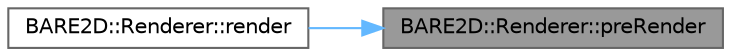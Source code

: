 digraph "BARE2D::Renderer::preRender"
{
 // INTERACTIVE_SVG=YES
 // LATEX_PDF_SIZE
  bgcolor="transparent";
  edge [fontname=Helvetica,fontsize=10,labelfontname=Helvetica,labelfontsize=10];
  node [fontname=Helvetica,fontsize=10,shape=box,height=0.2,width=0.4];
  rankdir="RL";
  Node1 [label="BARE2D::Renderer::preRender",height=0.2,width=0.4,color="gray40", fillcolor="grey60", style="filled", fontcolor="black",tooltip="Does stuff inside of the render function, within the shader's use."];
  Node1 -> Node2 [dir="back",color="steelblue1",style="solid"];
  Node2 [label="BARE2D::Renderer::render",height=0.2,width=0.4,color="grey40", fillcolor="white", style="filled",URL="$class_b_a_r_e2_d_1_1_renderer.html#af6c7b543d54be3ce30224e21d5606be3",tooltip="Actually renders the contents to the screen!"];
}
